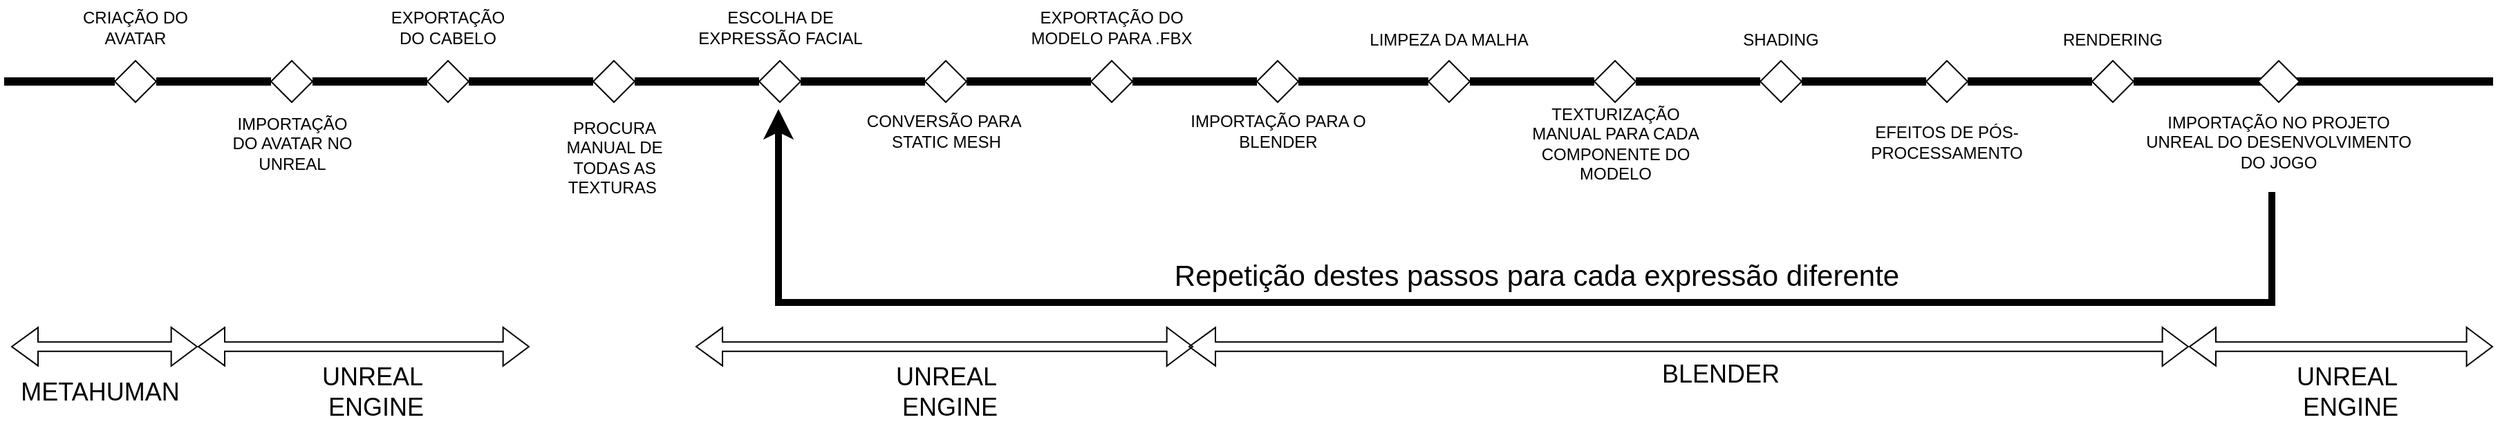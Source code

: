 <mxfile version="22.0.0" type="device">
  <diagram name="Page-1" id="4l5HgZwKcCmQVXj1XTzE">
    <mxGraphModel dx="2100" dy="1242" grid="1" gridSize="10" guides="1" tooltips="1" connect="1" arrows="1" fold="1" page="1" pageScale="1" pageWidth="2336" pageHeight="1654" math="0" shadow="0">
      <root>
        <mxCell id="0" />
        <mxCell id="1" parent="0" />
        <mxCell id="Jgq4L3OuLyY0CTShGeMc-1" value="" style="endArrow=none;html=1;strokeWidth=6;rounded=0;" edge="1" parent="1" source="Jgq4L3OuLyY0CTShGeMc-51">
          <mxGeometry width="50" height="50" relative="1" as="geometry">
            <mxPoint x="556" y="200" as="sourcePoint" />
            <mxPoint x="1960" y="200" as="targetPoint" />
          </mxGeometry>
        </mxCell>
        <mxCell id="Jgq4L3OuLyY0CTShGeMc-2" value="" style="endArrow=none;html=1;strokeWidth=6;rounded=0;" edge="1" parent="1" target="Jgq4L3OuLyY0CTShGeMc-3" source="Jgq4L3OuLyY0CTShGeMc-21">
          <mxGeometry width="50" height="50" relative="1" as="geometry">
            <mxPoint x="436" y="200" as="sourcePoint" />
            <mxPoint x="1076" y="200" as="targetPoint" />
          </mxGeometry>
        </mxCell>
        <mxCell id="Jgq4L3OuLyY0CTShGeMc-3" value="" style="rhombus;whiteSpace=wrap;html=1;" vertex="1" parent="1">
          <mxGeometry x="586" y="185" width="30" height="30" as="geometry" />
        </mxCell>
        <mxCell id="Jgq4L3OuLyY0CTShGeMc-4" value="IMPORTAÇÃO DO AVATAR NO UNREAL" style="text;html=1;strokeColor=none;fillColor=none;align=center;verticalAlign=middle;whiteSpace=wrap;rounded=0;" vertex="1" parent="1">
          <mxGeometry x="320.5" y="230" width="95" height="29" as="geometry" />
        </mxCell>
        <mxCell id="Jgq4L3OuLyY0CTShGeMc-5" value="" style="endArrow=none;html=1;strokeWidth=6;rounded=0;" edge="1" parent="1" source="Jgq4L3OuLyY0CTShGeMc-3" target="Jgq4L3OuLyY0CTShGeMc-6">
          <mxGeometry width="50" height="50" relative="1" as="geometry">
            <mxPoint x="616" y="200" as="sourcePoint" />
            <mxPoint x="1076" y="200" as="targetPoint" />
          </mxGeometry>
        </mxCell>
        <mxCell id="Jgq4L3OuLyY0CTShGeMc-6" value="" style="rhombus;whiteSpace=wrap;html=1;" vertex="1" parent="1">
          <mxGeometry x="706" y="185" width="30" height="30" as="geometry" />
        </mxCell>
        <mxCell id="Jgq4L3OuLyY0CTShGeMc-7" value="ESCOLHA DE EXPRESSÃO FACIAL" style="text;html=1;strokeColor=none;fillColor=none;align=center;verticalAlign=middle;whiteSpace=wrap;rounded=0;" vertex="1" parent="1">
          <mxGeometry x="658.5" y="146" width="125" height="30" as="geometry" />
        </mxCell>
        <mxCell id="Jgq4L3OuLyY0CTShGeMc-8" value="" style="endArrow=none;html=1;strokeWidth=6;rounded=0;" edge="1" parent="1" source="Jgq4L3OuLyY0CTShGeMc-6" target="Jgq4L3OuLyY0CTShGeMc-9">
          <mxGeometry width="50" height="50" relative="1" as="geometry">
            <mxPoint x="736" y="200" as="sourcePoint" />
            <mxPoint x="1076" y="200" as="targetPoint" />
          </mxGeometry>
        </mxCell>
        <mxCell id="Jgq4L3OuLyY0CTShGeMc-9" value="" style="rhombus;whiteSpace=wrap;html=1;" vertex="1" parent="1">
          <mxGeometry x="826" y="185" width="30" height="30" as="geometry" />
        </mxCell>
        <mxCell id="Jgq4L3OuLyY0CTShGeMc-10" value="CONVERSÃO PARA&amp;nbsp; STATIC MESH" style="text;html=1;strokeColor=none;fillColor=none;align=center;verticalAlign=middle;whiteSpace=wrap;rounded=0;" vertex="1" parent="1">
          <mxGeometry x="778.5" y="221" width="125" height="30" as="geometry" />
        </mxCell>
        <mxCell id="Jgq4L3OuLyY0CTShGeMc-11" value="" style="endArrow=none;html=1;strokeWidth=6;rounded=0;" edge="1" parent="1" source="Jgq4L3OuLyY0CTShGeMc-9" target="Jgq4L3OuLyY0CTShGeMc-12">
          <mxGeometry width="50" height="50" relative="1" as="geometry">
            <mxPoint x="846" y="200" as="sourcePoint" />
            <mxPoint x="1076" y="200" as="targetPoint" />
          </mxGeometry>
        </mxCell>
        <mxCell id="Jgq4L3OuLyY0CTShGeMc-12" value="" style="rhombus;whiteSpace=wrap;html=1;" vertex="1" parent="1">
          <mxGeometry x="946" y="185" width="30" height="30" as="geometry" />
        </mxCell>
        <mxCell id="Jgq4L3OuLyY0CTShGeMc-13" value="EXPORTAÇÃO DO MODELO PARA .FBX" style="text;html=1;strokeColor=none;fillColor=none;align=center;verticalAlign=middle;whiteSpace=wrap;rounded=0;" vertex="1" parent="1">
          <mxGeometry x="901" y="146" width="120" height="30" as="geometry" />
        </mxCell>
        <mxCell id="Jgq4L3OuLyY0CTShGeMc-14" value="" style="endArrow=none;html=1;strokeWidth=6;rounded=0;" edge="1" parent="1" source="Jgq4L3OuLyY0CTShGeMc-12" target="Jgq4L3OuLyY0CTShGeMc-15">
          <mxGeometry width="50" height="50" relative="1" as="geometry">
            <mxPoint x="976" y="200" as="sourcePoint" />
            <mxPoint x="1236" y="200" as="targetPoint" />
          </mxGeometry>
        </mxCell>
        <mxCell id="Jgq4L3OuLyY0CTShGeMc-15" value="" style="rhombus;whiteSpace=wrap;html=1;" vertex="1" parent="1">
          <mxGeometry x="1066" y="185" width="30" height="30" as="geometry" />
        </mxCell>
        <mxCell id="Jgq4L3OuLyY0CTShGeMc-16" value="" style="shape=flexArrow;endArrow=classic;startArrow=classic;html=1;rounded=0;width=6.667;endSize=5.892;endWidth=20.278;" edge="1" parent="1">
          <mxGeometry width="100" height="100" relative="1" as="geometry">
            <mxPoint x="1016.5" y="392" as="sourcePoint" />
            <mxPoint x="1740" y="392" as="targetPoint" />
          </mxGeometry>
        </mxCell>
        <mxCell id="Jgq4L3OuLyY0CTShGeMc-17" value="&lt;font style=&quot;font-size: 18px;&quot;&gt;BLENDER&lt;/font&gt;" style="edgeLabel;html=1;align=center;verticalAlign=middle;resizable=0;points=[];" vertex="1" connectable="0" parent="Jgq4L3OuLyY0CTShGeMc-16">
          <mxGeometry x="0.193" y="-5" relative="1" as="geometry">
            <mxPoint x="-47" y="15" as="offset" />
          </mxGeometry>
        </mxCell>
        <mxCell id="Jgq4L3OuLyY0CTShGeMc-18" value="IMPORTAÇÃO PARA O BLENDER" style="text;html=1;strokeColor=none;fillColor=none;align=center;verticalAlign=middle;whiteSpace=wrap;rounded=0;" vertex="1" parent="1">
          <mxGeometry x="1016.5" y="221" width="129" height="30" as="geometry" />
        </mxCell>
        <mxCell id="Jgq4L3OuLyY0CTShGeMc-19" value="" style="shape=flexArrow;endArrow=classic;startArrow=classic;html=1;rounded=0;width=6.667;endSize=5.892;endWidth=20.278;" edge="1" parent="1">
          <mxGeometry width="100" height="100" relative="1" as="geometry">
            <mxPoint x="660" y="392" as="sourcePoint" />
            <mxPoint x="1020" y="392" as="targetPoint" />
          </mxGeometry>
        </mxCell>
        <mxCell id="Jgq4L3OuLyY0CTShGeMc-20" value="&lt;font style=&quot;font-size: 18px;&quot;&gt;UNREAL&lt;br&gt;&amp;nbsp;ENGINE&lt;/font&gt;" style="edgeLabel;html=1;align=center;verticalAlign=middle;resizable=0;points=[];" vertex="1" connectable="0" parent="Jgq4L3OuLyY0CTShGeMc-19">
          <mxGeometry x="0.193" y="-5" relative="1" as="geometry">
            <mxPoint x="-34" y="28" as="offset" />
          </mxGeometry>
        </mxCell>
        <mxCell id="Jgq4L3OuLyY0CTShGeMc-23" value="" style="endArrow=none;html=1;strokeWidth=6;rounded=0;" edge="1" parent="1" source="Jgq4L3OuLyY0CTShGeMc-25" target="Jgq4L3OuLyY0CTShGeMc-21">
          <mxGeometry width="50" height="50" relative="1" as="geometry">
            <mxPoint x="233" y="200" as="sourcePoint" />
            <mxPoint x="586" y="200" as="targetPoint" />
          </mxGeometry>
        </mxCell>
        <mxCell id="Jgq4L3OuLyY0CTShGeMc-21" value="" style="rhombus;whiteSpace=wrap;html=1;" vertex="1" parent="1">
          <mxGeometry x="466" y="185" width="30" height="30" as="geometry" />
        </mxCell>
        <mxCell id="Jgq4L3OuLyY0CTShGeMc-24" value="CRIAÇÃO DO AVATAR" style="text;html=1;strokeColor=none;fillColor=none;align=center;verticalAlign=middle;whiteSpace=wrap;rounded=0;" vertex="1" parent="1">
          <mxGeometry x="216.25" y="141" width="77.5" height="40" as="geometry" />
        </mxCell>
        <mxCell id="Jgq4L3OuLyY0CTShGeMc-26" value="" style="endArrow=none;html=1;strokeWidth=6;rounded=0;" edge="1" parent="1" source="Jgq4L3OuLyY0CTShGeMc-27" target="Jgq4L3OuLyY0CTShGeMc-25">
          <mxGeometry width="50" height="50" relative="1" as="geometry">
            <mxPoint x="233" y="200" as="sourcePoint" />
            <mxPoint x="466" y="200" as="targetPoint" />
          </mxGeometry>
        </mxCell>
        <mxCell id="Jgq4L3OuLyY0CTShGeMc-25" value="" style="rhombus;whiteSpace=wrap;html=1;" vertex="1" parent="1">
          <mxGeometry x="353" y="185" width="30" height="30" as="geometry" />
        </mxCell>
        <mxCell id="Jgq4L3OuLyY0CTShGeMc-28" value="" style="endArrow=none;html=1;strokeWidth=6;rounded=0;" edge="1" parent="1" target="Jgq4L3OuLyY0CTShGeMc-27">
          <mxGeometry width="50" height="50" relative="1" as="geometry">
            <mxPoint x="160" y="200" as="sourcePoint" />
            <mxPoint x="353" y="200" as="targetPoint" />
          </mxGeometry>
        </mxCell>
        <mxCell id="Jgq4L3OuLyY0CTShGeMc-27" value="" style="rhombus;whiteSpace=wrap;html=1;" vertex="1" parent="1">
          <mxGeometry x="240" y="185" width="30" height="30" as="geometry" />
        </mxCell>
        <mxCell id="Jgq4L3OuLyY0CTShGeMc-33" value="EXPORTAÇÃO DO CABELO" style="text;html=1;strokeColor=none;fillColor=none;align=center;verticalAlign=middle;whiteSpace=wrap;rounded=0;" vertex="1" parent="1">
          <mxGeometry x="442.25" y="141" width="77.5" height="40" as="geometry" />
        </mxCell>
        <mxCell id="Jgq4L3OuLyY0CTShGeMc-34" value="PROCURA MANUAL DE TODAS AS TEXTURAS&amp;nbsp;" style="text;html=1;strokeColor=none;fillColor=none;align=center;verticalAlign=middle;whiteSpace=wrap;rounded=0;" vertex="1" parent="1">
          <mxGeometry x="553.5" y="240" width="95" height="29" as="geometry" />
        </mxCell>
        <mxCell id="Jgq4L3OuLyY0CTShGeMc-38" value="" style="endArrow=none;html=1;strokeWidth=6;rounded=0;" edge="1" parent="1" source="Jgq4L3OuLyY0CTShGeMc-15" target="Jgq4L3OuLyY0CTShGeMc-37">
          <mxGeometry width="50" height="50" relative="1" as="geometry">
            <mxPoint x="1096" y="200" as="sourcePoint" />
            <mxPoint x="1440" y="200" as="targetPoint" />
          </mxGeometry>
        </mxCell>
        <mxCell id="Jgq4L3OuLyY0CTShGeMc-37" value="" style="rhombus;whiteSpace=wrap;html=1;" vertex="1" parent="1">
          <mxGeometry x="1190" y="185" width="30" height="30" as="geometry" />
        </mxCell>
        <mxCell id="Jgq4L3OuLyY0CTShGeMc-40" value="" style="endArrow=none;html=1;strokeWidth=6;rounded=0;" edge="1" parent="1" source="Jgq4L3OuLyY0CTShGeMc-37" target="Jgq4L3OuLyY0CTShGeMc-39">
          <mxGeometry width="50" height="50" relative="1" as="geometry">
            <mxPoint x="1220" y="200" as="sourcePoint" />
            <mxPoint x="1440" y="200" as="targetPoint" />
          </mxGeometry>
        </mxCell>
        <mxCell id="Jgq4L3OuLyY0CTShGeMc-39" value="" style="rhombus;whiteSpace=wrap;html=1;" vertex="1" parent="1">
          <mxGeometry x="1310" y="185" width="30" height="30" as="geometry" />
        </mxCell>
        <mxCell id="Jgq4L3OuLyY0CTShGeMc-41" value="LIMPEZA DA MALHA" style="text;html=1;strokeColor=none;fillColor=none;align=center;verticalAlign=middle;whiteSpace=wrap;rounded=0;" vertex="1" parent="1">
          <mxGeometry x="1145" y="155" width="120" height="30" as="geometry" />
        </mxCell>
        <mxCell id="Jgq4L3OuLyY0CTShGeMc-42" value="TEXTURIZAÇÃO MANUAL PARA CADA COMPONENTE DO MODELO" style="text;html=1;strokeColor=none;fillColor=none;align=center;verticalAlign=middle;whiteSpace=wrap;rounded=0;" vertex="1" parent="1">
          <mxGeometry x="1260.5" y="230" width="129" height="30" as="geometry" />
        </mxCell>
        <mxCell id="Jgq4L3OuLyY0CTShGeMc-46" value="" style="endArrow=none;html=1;strokeWidth=6;rounded=0;" edge="1" parent="1" source="Jgq4L3OuLyY0CTShGeMc-39" target="Jgq4L3OuLyY0CTShGeMc-45">
          <mxGeometry width="50" height="50" relative="1" as="geometry">
            <mxPoint x="1340" y="200" as="sourcePoint" />
            <mxPoint x="1720" y="200" as="targetPoint" />
          </mxGeometry>
        </mxCell>
        <mxCell id="Jgq4L3OuLyY0CTShGeMc-45" value="" style="rhombus;whiteSpace=wrap;html=1;" vertex="1" parent="1">
          <mxGeometry x="1430" y="185" width="30" height="30" as="geometry" />
        </mxCell>
        <mxCell id="Jgq4L3OuLyY0CTShGeMc-48" value="" style="endArrow=none;html=1;strokeWidth=6;rounded=0;" edge="1" parent="1" source="Jgq4L3OuLyY0CTShGeMc-45" target="Jgq4L3OuLyY0CTShGeMc-47">
          <mxGeometry width="50" height="50" relative="1" as="geometry">
            <mxPoint x="1460" y="200" as="sourcePoint" />
            <mxPoint x="1720" y="200" as="targetPoint" />
          </mxGeometry>
        </mxCell>
        <mxCell id="Jgq4L3OuLyY0CTShGeMc-47" value="" style="rhombus;whiteSpace=wrap;html=1;" vertex="1" parent="1">
          <mxGeometry x="1550" y="185" width="30" height="30" as="geometry" />
        </mxCell>
        <mxCell id="Jgq4L3OuLyY0CTShGeMc-49" value="SHADING" style="text;html=1;strokeColor=none;fillColor=none;align=center;verticalAlign=middle;whiteSpace=wrap;rounded=0;" vertex="1" parent="1">
          <mxGeometry x="1385" y="155" width="120" height="30" as="geometry" />
        </mxCell>
        <mxCell id="Jgq4L3OuLyY0CTShGeMc-50" value="EFEITOS DE PÓS-PROCESSAMENTO" style="text;html=1;strokeColor=none;fillColor=none;align=center;verticalAlign=middle;whiteSpace=wrap;rounded=0;" vertex="1" parent="1">
          <mxGeometry x="1505" y="229" width="120" height="30" as="geometry" />
        </mxCell>
        <mxCell id="Jgq4L3OuLyY0CTShGeMc-52" value="" style="endArrow=none;html=1;strokeWidth=6;rounded=0;" edge="1" parent="1" source="Jgq4L3OuLyY0CTShGeMc-47" target="Jgq4L3OuLyY0CTShGeMc-51">
          <mxGeometry width="50" height="50" relative="1" as="geometry">
            <mxPoint x="1580" y="200" as="sourcePoint" />
            <mxPoint x="1720" y="200" as="targetPoint" />
          </mxGeometry>
        </mxCell>
        <mxCell id="Jgq4L3OuLyY0CTShGeMc-51" value="" style="rhombus;whiteSpace=wrap;html=1;" vertex="1" parent="1">
          <mxGeometry x="1670" y="185" width="30" height="30" as="geometry" />
        </mxCell>
        <mxCell id="Jgq4L3OuLyY0CTShGeMc-53" value="RENDERING" style="text;html=1;strokeColor=none;fillColor=none;align=center;verticalAlign=middle;whiteSpace=wrap;rounded=0;" vertex="1" parent="1">
          <mxGeometry x="1625" y="155" width="120" height="30" as="geometry" />
        </mxCell>
        <mxCell id="Jgq4L3OuLyY0CTShGeMc-54" value="" style="rhombus;whiteSpace=wrap;html=1;" vertex="1" parent="1">
          <mxGeometry x="1790" y="185" width="30" height="30" as="geometry" />
        </mxCell>
        <mxCell id="Jgq4L3OuLyY0CTShGeMc-55" value="IMPORTAÇÃO NO PROJETO UNREAL DO DESENVOLVIMENTO DO JOGO" style="text;html=1;strokeColor=none;fillColor=none;align=center;verticalAlign=middle;whiteSpace=wrap;rounded=0;" vertex="1" parent="1">
          <mxGeometry x="1700" y="229" width="210" height="30" as="geometry" />
        </mxCell>
        <mxCell id="Jgq4L3OuLyY0CTShGeMc-56" value="" style="endArrow=classic;html=1;rounded=0;strokeWidth=5;" edge="1" parent="1">
          <mxGeometry width="50" height="50" relative="1" as="geometry">
            <mxPoint x="1800" y="280" as="sourcePoint" />
            <mxPoint x="720" y="220" as="targetPoint" />
            <Array as="points">
              <mxPoint x="1800" y="360" />
              <mxPoint x="1320" y="360" />
              <mxPoint x="720" y="360" />
            </Array>
          </mxGeometry>
        </mxCell>
        <mxCell id="Jgq4L3OuLyY0CTShGeMc-58" value="&lt;font style=&quot;font-size: 21px;&quot;&gt;Repetição destes passos para cada expressão diferente&lt;/font&gt;" style="edgeLabel;html=1;align=center;verticalAlign=middle;resizable=0;points=[];" vertex="1" connectable="0" parent="Jgq4L3OuLyY0CTShGeMc-56">
          <mxGeometry x="0.01" y="-2" relative="1" as="geometry">
            <mxPoint x="44" y="-18" as="offset" />
          </mxGeometry>
        </mxCell>
        <mxCell id="Jgq4L3OuLyY0CTShGeMc-59" value="" style="shape=flexArrow;endArrow=classic;startArrow=classic;html=1;rounded=0;width=6.667;endSize=5.892;endWidth=20.278;" edge="1" parent="1">
          <mxGeometry width="100" height="100" relative="1" as="geometry">
            <mxPoint x="165" y="392" as="sourcePoint" />
            <mxPoint x="300" y="392" as="targetPoint" />
          </mxGeometry>
        </mxCell>
        <mxCell id="Jgq4L3OuLyY0CTShGeMc-60" value="&lt;span style=&quot;font-size: 18px;&quot;&gt;METAHUMAN&lt;/span&gt;" style="edgeLabel;html=1;align=center;verticalAlign=middle;resizable=0;points=[];" vertex="1" connectable="0" parent="Jgq4L3OuLyY0CTShGeMc-59">
          <mxGeometry x="0.193" y="-5" relative="1" as="geometry">
            <mxPoint x="-17" y="28" as="offset" />
          </mxGeometry>
        </mxCell>
        <mxCell id="Jgq4L3OuLyY0CTShGeMc-61" value="" style="shape=flexArrow;endArrow=classic;startArrow=classic;html=1;rounded=0;width=6.667;endSize=5.892;endWidth=20.278;" edge="1" parent="1">
          <mxGeometry width="100" height="100" relative="1" as="geometry">
            <mxPoint x="300" y="392" as="sourcePoint" />
            <mxPoint x="540" y="392" as="targetPoint" />
          </mxGeometry>
        </mxCell>
        <mxCell id="Jgq4L3OuLyY0CTShGeMc-62" value="&lt;font style=&quot;font-size: 18px;&quot;&gt;UNREAL&lt;br&gt;&amp;nbsp;ENGINE&lt;/font&gt;" style="edgeLabel;html=1;align=center;verticalAlign=middle;resizable=0;points=[];" vertex="1" connectable="0" parent="Jgq4L3OuLyY0CTShGeMc-61">
          <mxGeometry x="0.193" y="-5" relative="1" as="geometry">
            <mxPoint x="-17" y="28" as="offset" />
          </mxGeometry>
        </mxCell>
        <mxCell id="Jgq4L3OuLyY0CTShGeMc-63" value="" style="shape=flexArrow;endArrow=classic;startArrow=classic;html=1;rounded=0;width=6.667;endSize=5.892;endWidth=20.278;" edge="1" parent="1">
          <mxGeometry width="100" height="100" relative="1" as="geometry">
            <mxPoint x="1740" y="392" as="sourcePoint" />
            <mxPoint x="1960" y="392" as="targetPoint" />
          </mxGeometry>
        </mxCell>
        <mxCell id="Jgq4L3OuLyY0CTShGeMc-64" value="&lt;font style=&quot;font-size: 18px;&quot;&gt;UNREAL&lt;br&gt;&amp;nbsp;ENGINE&lt;/font&gt;" style="edgeLabel;html=1;align=center;verticalAlign=middle;resizable=0;points=[];" vertex="1" connectable="0" parent="Jgq4L3OuLyY0CTShGeMc-63">
          <mxGeometry x="0.193" y="-5" relative="1" as="geometry">
            <mxPoint x="-17" y="28" as="offset" />
          </mxGeometry>
        </mxCell>
      </root>
    </mxGraphModel>
  </diagram>
</mxfile>
